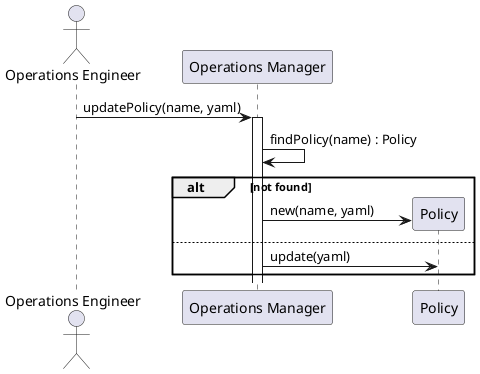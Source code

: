 @startuml
Actor "Operations Engineer"

"Operations Engineer" -> "Operations Manager" : updatePolicy(name, yaml)
activate "Operations Manager"
"Operations Manager" -> "Operations Manager" :findPolicy(name) : Policy
alt not found
create "Policy"
"Operations Manager" -> "Policy" : new(name, yaml)
else
"Operations Manager" -> "Policy" : update(yaml)
end
@enduml
